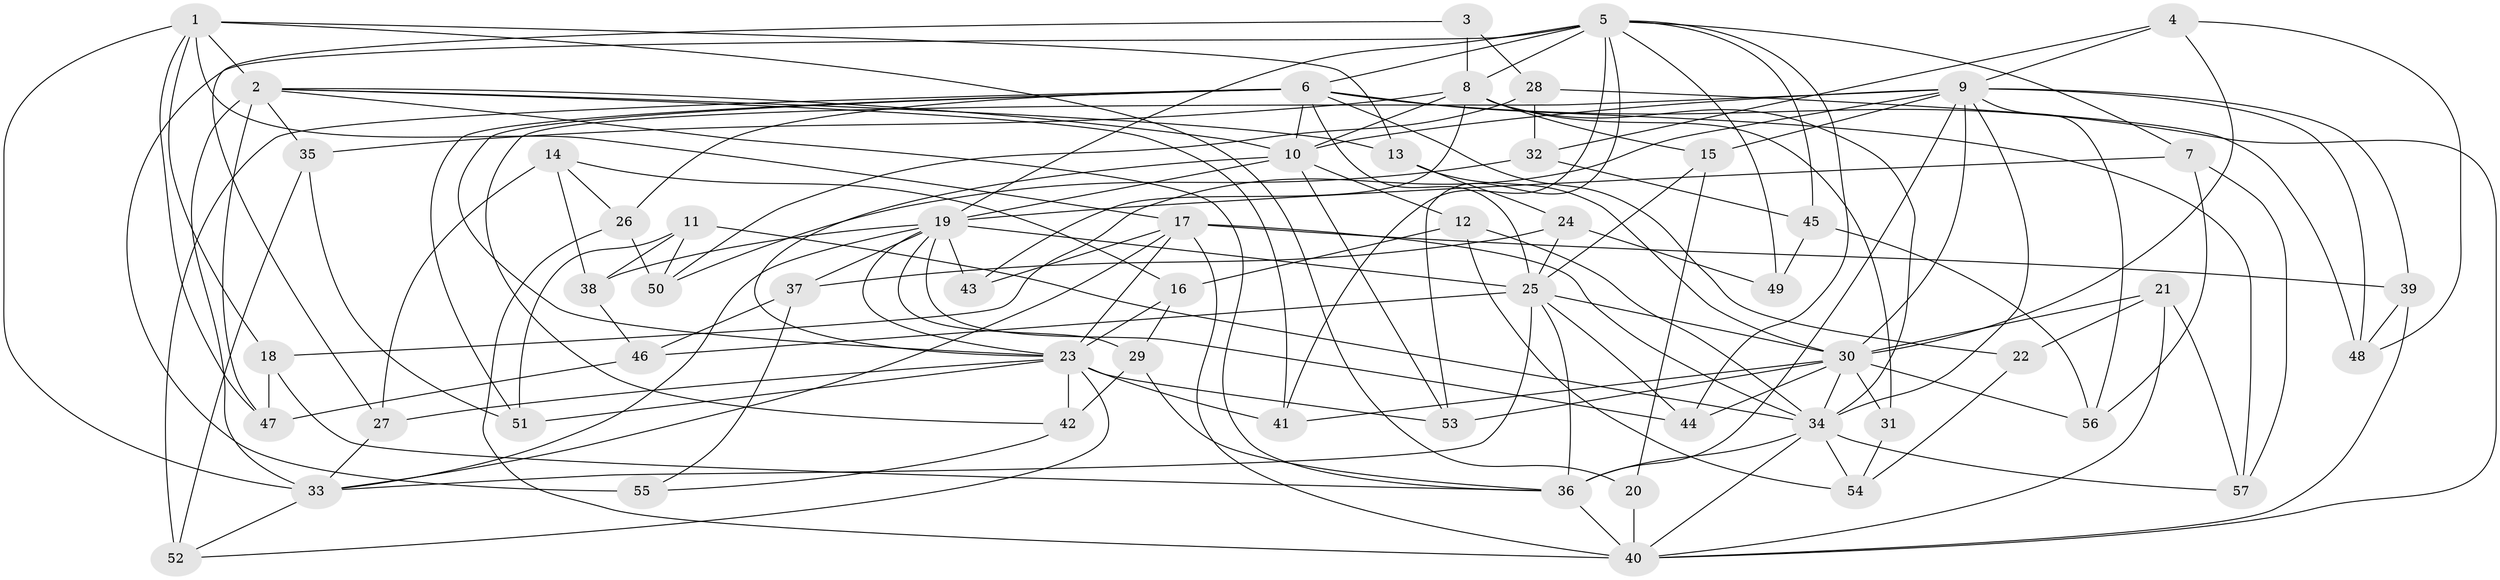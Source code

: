 // original degree distribution, {4: 1.0}
// Generated by graph-tools (version 1.1) at 2025/53/03/04/25 22:53:40]
// undirected, 57 vertices, 150 edges
graph export_dot {
  node [color=gray90,style=filled];
  1;
  2;
  3;
  4;
  5;
  6;
  7;
  8;
  9;
  10;
  11;
  12;
  13;
  14;
  15;
  16;
  17;
  18;
  19;
  20;
  21;
  22;
  23;
  24;
  25;
  26;
  27;
  28;
  29;
  30;
  31;
  32;
  33;
  34;
  35;
  36;
  37;
  38;
  39;
  40;
  41;
  42;
  43;
  44;
  45;
  46;
  47;
  48;
  49;
  50;
  51;
  52;
  53;
  54;
  55;
  56;
  57;
  1 -- 2 [weight=3.0];
  1 -- 13 [weight=1.0];
  1 -- 17 [weight=2.0];
  1 -- 18 [weight=1.0];
  1 -- 20 [weight=1.0];
  1 -- 33 [weight=1.0];
  1 -- 47 [weight=1.0];
  2 -- 10 [weight=1.0];
  2 -- 13 [weight=1.0];
  2 -- 33 [weight=3.0];
  2 -- 35 [weight=1.0];
  2 -- 36 [weight=1.0];
  2 -- 41 [weight=1.0];
  2 -- 47 [weight=1.0];
  3 -- 8 [weight=2.0];
  3 -- 27 [weight=1.0];
  3 -- 28 [weight=1.0];
  4 -- 9 [weight=1.0];
  4 -- 30 [weight=1.0];
  4 -- 32 [weight=1.0];
  4 -- 48 [weight=1.0];
  5 -- 6 [weight=1.0];
  5 -- 7 [weight=1.0];
  5 -- 8 [weight=1.0];
  5 -- 19 [weight=1.0];
  5 -- 41 [weight=1.0];
  5 -- 44 [weight=1.0];
  5 -- 45 [weight=1.0];
  5 -- 49 [weight=2.0];
  5 -- 53 [weight=1.0];
  5 -- 55 [weight=2.0];
  6 -- 10 [weight=1.0];
  6 -- 22 [weight=2.0];
  6 -- 23 [weight=2.0];
  6 -- 25 [weight=1.0];
  6 -- 26 [weight=1.0];
  6 -- 40 [weight=1.0];
  6 -- 51 [weight=1.0];
  6 -- 52 [weight=1.0];
  6 -- 57 [weight=1.0];
  7 -- 19 [weight=1.0];
  7 -- 56 [weight=1.0];
  7 -- 57 [weight=1.0];
  8 -- 10 [weight=2.0];
  8 -- 15 [weight=1.0];
  8 -- 31 [weight=2.0];
  8 -- 34 [weight=1.0];
  8 -- 35 [weight=1.0];
  8 -- 43 [weight=2.0];
  9 -- 10 [weight=2.0];
  9 -- 15 [weight=1.0];
  9 -- 18 [weight=1.0];
  9 -- 30 [weight=1.0];
  9 -- 34 [weight=1.0];
  9 -- 36 [weight=1.0];
  9 -- 39 [weight=1.0];
  9 -- 42 [weight=1.0];
  9 -- 48 [weight=1.0];
  9 -- 56 [weight=1.0];
  10 -- 12 [weight=1.0];
  10 -- 19 [weight=1.0];
  10 -- 23 [weight=1.0];
  10 -- 53 [weight=1.0];
  11 -- 34 [weight=1.0];
  11 -- 38 [weight=1.0];
  11 -- 50 [weight=1.0];
  11 -- 51 [weight=1.0];
  12 -- 16 [weight=1.0];
  12 -- 34 [weight=1.0];
  12 -- 54 [weight=1.0];
  13 -- 24 [weight=1.0];
  13 -- 30 [weight=1.0];
  14 -- 16 [weight=1.0];
  14 -- 26 [weight=1.0];
  14 -- 27 [weight=1.0];
  14 -- 38 [weight=1.0];
  15 -- 20 [weight=1.0];
  15 -- 25 [weight=1.0];
  16 -- 23 [weight=1.0];
  16 -- 29 [weight=1.0];
  17 -- 23 [weight=1.0];
  17 -- 33 [weight=2.0];
  17 -- 34 [weight=1.0];
  17 -- 39 [weight=1.0];
  17 -- 40 [weight=2.0];
  17 -- 43 [weight=1.0];
  18 -- 36 [weight=1.0];
  18 -- 47 [weight=1.0];
  19 -- 23 [weight=1.0];
  19 -- 25 [weight=2.0];
  19 -- 29 [weight=1.0];
  19 -- 33 [weight=1.0];
  19 -- 37 [weight=1.0];
  19 -- 38 [weight=1.0];
  19 -- 43 [weight=1.0];
  19 -- 44 [weight=1.0];
  20 -- 40 [weight=2.0];
  21 -- 22 [weight=1.0];
  21 -- 30 [weight=1.0];
  21 -- 40 [weight=1.0];
  21 -- 57 [weight=1.0];
  22 -- 54 [weight=1.0];
  23 -- 27 [weight=1.0];
  23 -- 41 [weight=1.0];
  23 -- 42 [weight=1.0];
  23 -- 51 [weight=1.0];
  23 -- 52 [weight=1.0];
  23 -- 53 [weight=1.0];
  24 -- 25 [weight=1.0];
  24 -- 37 [weight=1.0];
  24 -- 49 [weight=1.0];
  25 -- 30 [weight=1.0];
  25 -- 33 [weight=1.0];
  25 -- 36 [weight=1.0];
  25 -- 44 [weight=1.0];
  25 -- 46 [weight=1.0];
  26 -- 40 [weight=1.0];
  26 -- 50 [weight=1.0];
  27 -- 33 [weight=1.0];
  28 -- 32 [weight=1.0];
  28 -- 48 [weight=1.0];
  28 -- 50 [weight=1.0];
  29 -- 36 [weight=1.0];
  29 -- 42 [weight=1.0];
  30 -- 31 [weight=1.0];
  30 -- 34 [weight=2.0];
  30 -- 41 [weight=1.0];
  30 -- 44 [weight=1.0];
  30 -- 53 [weight=1.0];
  30 -- 56 [weight=1.0];
  31 -- 54 [weight=1.0];
  32 -- 45 [weight=1.0];
  32 -- 50 [weight=1.0];
  33 -- 52 [weight=1.0];
  34 -- 36 [weight=2.0];
  34 -- 40 [weight=1.0];
  34 -- 54 [weight=1.0];
  34 -- 57 [weight=1.0];
  35 -- 51 [weight=1.0];
  35 -- 52 [weight=1.0];
  36 -- 40 [weight=1.0];
  37 -- 46 [weight=1.0];
  37 -- 55 [weight=1.0];
  38 -- 46 [weight=1.0];
  39 -- 40 [weight=1.0];
  39 -- 48 [weight=1.0];
  42 -- 55 [weight=1.0];
  45 -- 49 [weight=1.0];
  45 -- 56 [weight=1.0];
  46 -- 47 [weight=1.0];
}
